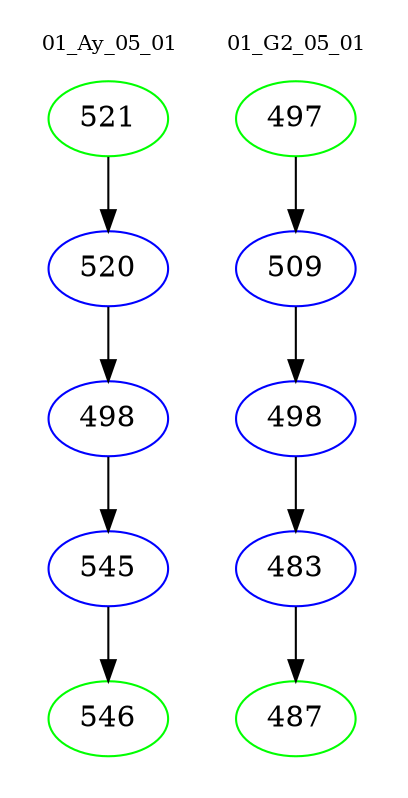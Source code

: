 digraph{
subgraph cluster_0 {
color = white
label = "01_Ay_05_01";
fontsize=10;
T0_521 [label="521", color="green"]
T0_521 -> T0_520 [color="black"]
T0_520 [label="520", color="blue"]
T0_520 -> T0_498 [color="black"]
T0_498 [label="498", color="blue"]
T0_498 -> T0_545 [color="black"]
T0_545 [label="545", color="blue"]
T0_545 -> T0_546 [color="black"]
T0_546 [label="546", color="green"]
}
subgraph cluster_1 {
color = white
label = "01_G2_05_01";
fontsize=10;
T1_497 [label="497", color="green"]
T1_497 -> T1_509 [color="black"]
T1_509 [label="509", color="blue"]
T1_509 -> T1_498 [color="black"]
T1_498 [label="498", color="blue"]
T1_498 -> T1_483 [color="black"]
T1_483 [label="483", color="blue"]
T1_483 -> T1_487 [color="black"]
T1_487 [label="487", color="green"]
}
}
